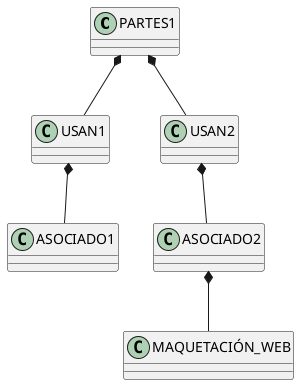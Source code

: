 @startuml
PARTES1 *-- USAN1
USAN1 *-- ASOCIADO1
PARTES1 *-- USAN2
USAN2 *-- ASOCIADO2
ASOCIADO2 *-- MAQUETACIÓN_WEB
@enduml
